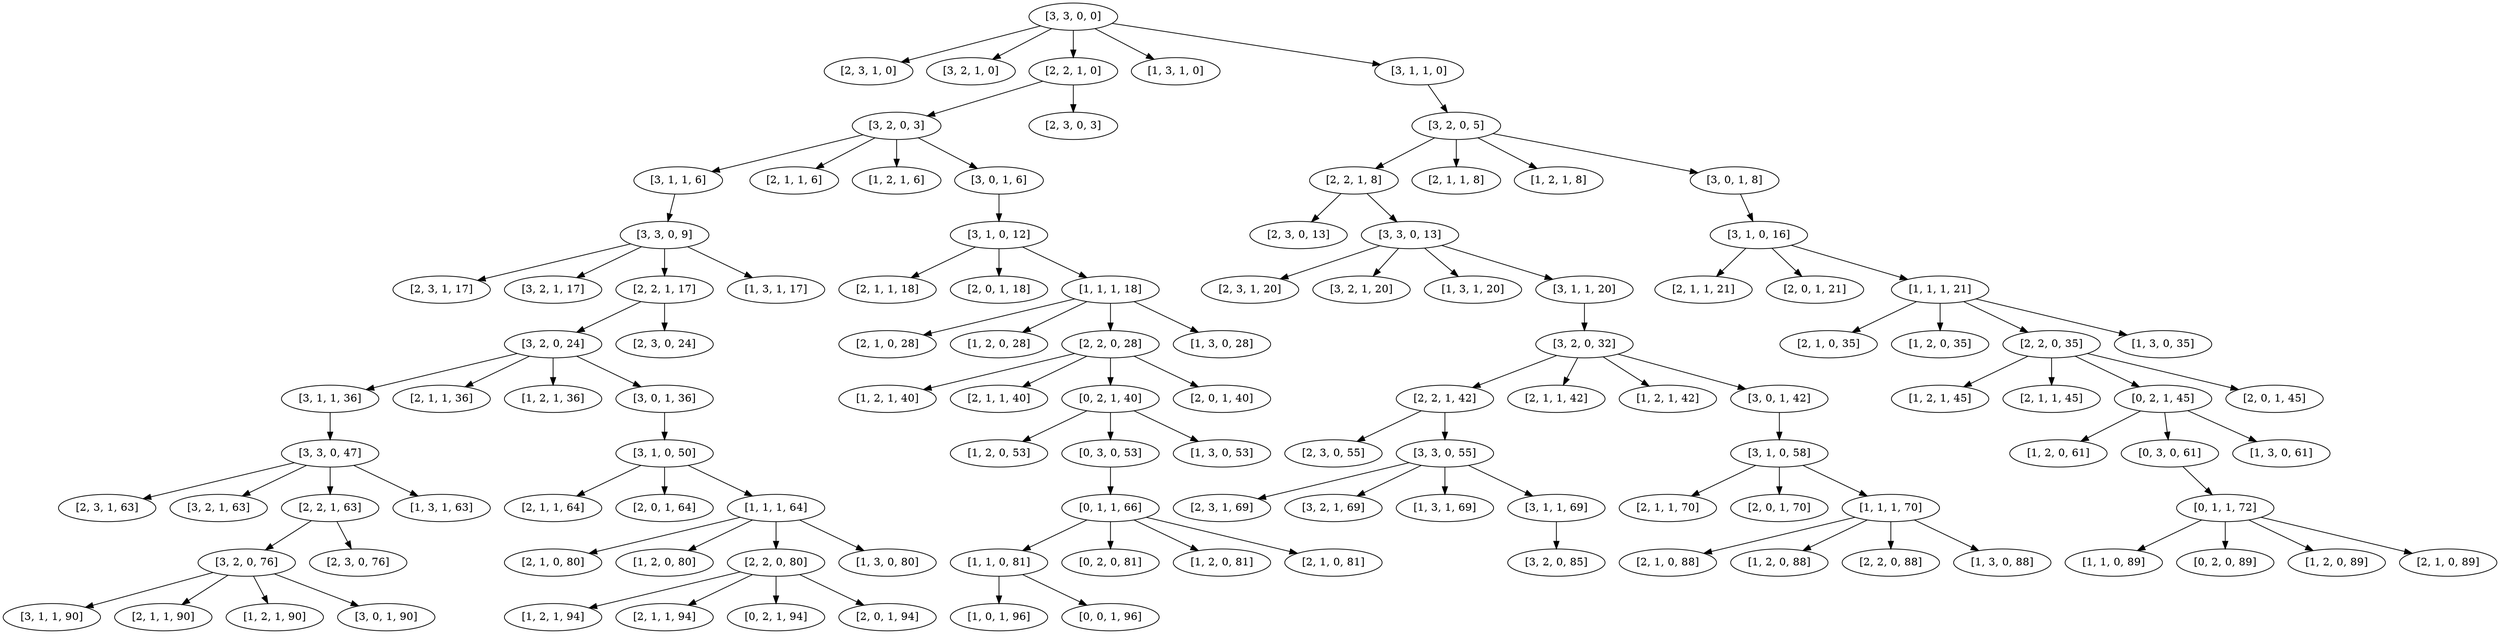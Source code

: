 digraph tree {
    "[3, 3, 0, 0]";
    "[2, 3, 1, 0]";
    "[3, 2, 1, 0]";
    "[2, 2, 1, 0]";
    "[3, 2, 0, 3]";
    "[3, 1, 1, 6]";
    "[3, 3, 0, 9]";
    "[2, 3, 1, 17]";
    "[3, 2, 1, 17]";
    "[2, 2, 1, 17]";
    "[3, 2, 0, 24]";
    "[3, 1, 1, 36]";
    "[3, 3, 0, 47]";
    "[2, 3, 1, 63]";
    "[3, 2, 1, 63]";
    "[2, 2, 1, 63]";
    "[3, 2, 0, 76]";
    "[3, 1, 1, 90]";
    "[2, 1, 1, 90]";
    "[1, 2, 1, 90]";
    "[3, 0, 1, 90]";
    "[2, 3, 0, 76]";
    "[1, 3, 1, 63]";
    "[2, 1, 1, 36]";
    "[1, 2, 1, 36]";
    "[3, 0, 1, 36]";
    "[3, 1, 0, 50]";
    "[2, 1, 1, 64]";
    "[2, 0, 1, 64]";
    "[1, 1, 1, 64]";
    "[2, 1, 0, 80]";
    "[1, 2, 0, 80]";
    "[2, 2, 0, 80]";
    "[1, 2, 1, 94]";
    "[2, 1, 1, 94]";
    "[0, 2, 1, 94]";
    "[2, 0, 1, 94]";
    "[1, 3, 0, 80]";
    "[2, 3, 0, 24]";
    "[1, 3, 1, 17]";
    "[2, 1, 1, 6]";
    "[1, 2, 1, 6]";
    "[3, 0, 1, 6]";
    "[3, 1, 0, 12]";
    "[2, 1, 1, 18]";
    "[2, 0, 1, 18]";
    "[1, 1, 1, 18]";
    "[2, 1, 0, 28]";
    "[1, 2, 0, 28]";
    "[2, 2, 0, 28]";
    "[1, 2, 1, 40]";
    "[2, 1, 1, 40]";
    "[0, 2, 1, 40]";
    "[1, 2, 0, 53]";
    "[0, 3, 0, 53]";
    "[0, 1, 1, 66]";
    "[1, 1, 0, 81]";
    "[1, 0, 1, 96]";
    "[0, 0, 1, 96]";
    "[0, 2, 0, 81]";
    "[1, 2, 0, 81]";
    "[2, 1, 0, 81]";
    "[1, 3, 0, 53]";
    "[2, 0, 1, 40]";
    "[1, 3, 0, 28]";
    "[2, 3, 0, 3]";
    "[1, 3, 1, 0]";
    "[3, 1, 1, 0]";
    "[3, 2, 0, 5]";
    "[2, 2, 1, 8]";
    "[2, 3, 0, 13]";
    "[3, 3, 0, 13]";
    "[2, 3, 1, 20]";
    "[3, 2, 1, 20]";
    "[1, 3, 1, 20]";
    "[3, 1, 1, 20]";
    "[3, 2, 0, 32]";
    "[2, 2, 1, 42]";
    "[2, 3, 0, 55]";
    "[3, 3, 0, 55]";
    "[2, 3, 1, 69]";
    "[3, 2, 1, 69]";
    "[1, 3, 1, 69]";
    "[3, 1, 1, 69]";
    "[3, 2, 0, 85]";
    "[2, 1, 1, 42]";
    "[1, 2, 1, 42]";
    "[3, 0, 1, 42]";
    "[3, 1, 0, 58]";
    "[2, 1, 1, 70]";
    "[2, 0, 1, 70]";
    "[1, 1, 1, 70]";
    "[2, 1, 0, 88]";
    "[1, 2, 0, 88]";
    "[2, 2, 0, 88]";
    "[1, 3, 0, 88]";
    "[2, 1, 1, 8]";
    "[1, 2, 1, 8]";
    "[3, 0, 1, 8]";
    "[3, 1, 0, 16]";
    "[2, 1, 1, 21]";
    "[2, 0, 1, 21]";
    "[1, 1, 1, 21]";
    "[2, 1, 0, 35]";
    "[1, 2, 0, 35]";
    "[2, 2, 0, 35]";
    "[1, 2, 1, 45]";
    "[2, 1, 1, 45]";
    "[0, 2, 1, 45]";
    "[1, 2, 0, 61]";
    "[0, 3, 0, 61]";
    "[0, 1, 1, 72]";
    "[1, 1, 0, 89]";
    "[0, 2, 0, 89]";
    "[1, 2, 0, 89]";
    "[2, 1, 0, 89]";
    "[1, 3, 0, 61]";
    "[2, 0, 1, 45]";
    "[1, 3, 0, 35]";
    "[3, 3, 0, 0]" -> "[2, 3, 1, 0]";
    "[3, 3, 0, 0]" -> "[3, 2, 1, 0]";
    "[3, 3, 0, 0]" -> "[2, 2, 1, 0]";
    "[3, 3, 0, 0]" -> "[1, 3, 1, 0]";
    "[3, 3, 0, 0]" -> "[3, 1, 1, 0]";
    "[2, 2, 1, 0]" -> "[3, 2, 0, 3]";
    "[2, 2, 1, 0]" -> "[2, 3, 0, 3]";
    "[3, 2, 0, 3]" -> "[3, 1, 1, 6]";
    "[3, 2, 0, 3]" -> "[2, 1, 1, 6]";
    "[3, 2, 0, 3]" -> "[1, 2, 1, 6]";
    "[3, 2, 0, 3]" -> "[3, 0, 1, 6]";
    "[3, 1, 1, 6]" -> "[3, 3, 0, 9]";
    "[3, 3, 0, 9]" -> "[2, 3, 1, 17]";
    "[3, 3, 0, 9]" -> "[3, 2, 1, 17]";
    "[3, 3, 0, 9]" -> "[2, 2, 1, 17]";
    "[3, 3, 0, 9]" -> "[1, 3, 1, 17]";
    "[2, 2, 1, 17]" -> "[3, 2, 0, 24]";
    "[2, 2, 1, 17]" -> "[2, 3, 0, 24]";
    "[3, 2, 0, 24]" -> "[3, 1, 1, 36]";
    "[3, 2, 0, 24]" -> "[2, 1, 1, 36]";
    "[3, 2, 0, 24]" -> "[1, 2, 1, 36]";
    "[3, 2, 0, 24]" -> "[3, 0, 1, 36]";
    "[3, 1, 1, 36]" -> "[3, 3, 0, 47]";
    "[3, 3, 0, 47]" -> "[2, 3, 1, 63]";
    "[3, 3, 0, 47]" -> "[3, 2, 1, 63]";
    "[3, 3, 0, 47]" -> "[2, 2, 1, 63]";
    "[3, 3, 0, 47]" -> "[1, 3, 1, 63]";
    "[2, 2, 1, 63]" -> "[3, 2, 0, 76]";
    "[2, 2, 1, 63]" -> "[2, 3, 0, 76]";
    "[3, 2, 0, 76]" -> "[3, 1, 1, 90]";
    "[3, 2, 0, 76]" -> "[2, 1, 1, 90]";
    "[3, 2, 0, 76]" -> "[1, 2, 1, 90]";
    "[3, 2, 0, 76]" -> "[3, 0, 1, 90]";
    "[3, 0, 1, 36]" -> "[3, 1, 0, 50]";
    "[3, 1, 0, 50]" -> "[2, 1, 1, 64]";
    "[3, 1, 0, 50]" -> "[2, 0, 1, 64]";
    "[3, 1, 0, 50]" -> "[1, 1, 1, 64]";
    "[1, 1, 1, 64]" -> "[2, 1, 0, 80]";
    "[1, 1, 1, 64]" -> "[1, 2, 0, 80]";
    "[1, 1, 1, 64]" -> "[2, 2, 0, 80]";
    "[1, 1, 1, 64]" -> "[1, 3, 0, 80]";
    "[2, 2, 0, 80]" -> "[1, 2, 1, 94]";
    "[2, 2, 0, 80]" -> "[2, 1, 1, 94]";
    "[2, 2, 0, 80]" -> "[0, 2, 1, 94]";
    "[2, 2, 0, 80]" -> "[2, 0, 1, 94]";
    "[3, 0, 1, 6]" -> "[3, 1, 0, 12]";
    "[3, 1, 0, 12]" -> "[2, 1, 1, 18]";
    "[3, 1, 0, 12]" -> "[2, 0, 1, 18]";
    "[3, 1, 0, 12]" -> "[1, 1, 1, 18]";
    "[1, 1, 1, 18]" -> "[2, 1, 0, 28]";
    "[1, 1, 1, 18]" -> "[1, 2, 0, 28]";
    "[1, 1, 1, 18]" -> "[2, 2, 0, 28]";
    "[1, 1, 1, 18]" -> "[1, 3, 0, 28]";
    "[2, 2, 0, 28]" -> "[1, 2, 1, 40]";
    "[2, 2, 0, 28]" -> "[2, 1, 1, 40]";
    "[2, 2, 0, 28]" -> "[0, 2, 1, 40]";
    "[2, 2, 0, 28]" -> "[2, 0, 1, 40]";
    "[0, 2, 1, 40]" -> "[1, 2, 0, 53]";
    "[0, 2, 1, 40]" -> "[0, 3, 0, 53]";
    "[0, 2, 1, 40]" -> "[1, 3, 0, 53]";
    "[0, 3, 0, 53]" -> "[0, 1, 1, 66]";
    "[0, 1, 1, 66]" -> "[1, 1, 0, 81]";
    "[0, 1, 1, 66]" -> "[0, 2, 0, 81]";
    "[0, 1, 1, 66]" -> "[1, 2, 0, 81]";
    "[0, 1, 1, 66]" -> "[2, 1, 0, 81]";
    "[1, 1, 0, 81]" -> "[1, 0, 1, 96]";
    "[1, 1, 0, 81]" -> "[0, 0, 1, 96]";
    "[3, 1, 1, 0]" -> "[3, 2, 0, 5]";
    "[3, 2, 0, 5]" -> "[2, 2, 1, 8]";
    "[3, 2, 0, 5]" -> "[2, 1, 1, 8]";
    "[3, 2, 0, 5]" -> "[1, 2, 1, 8]";
    "[3, 2, 0, 5]" -> "[3, 0, 1, 8]";
    "[2, 2, 1, 8]" -> "[2, 3, 0, 13]";
    "[2, 2, 1, 8]" -> "[3, 3, 0, 13]";
    "[3, 3, 0, 13]" -> "[2, 3, 1, 20]";
    "[3, 3, 0, 13]" -> "[3, 2, 1, 20]";
    "[3, 3, 0, 13]" -> "[1, 3, 1, 20]";
    "[3, 3, 0, 13]" -> "[3, 1, 1, 20]";
    "[3, 1, 1, 20]" -> "[3, 2, 0, 32]";
    "[3, 2, 0, 32]" -> "[2, 2, 1, 42]";
    "[3, 2, 0, 32]" -> "[2, 1, 1, 42]";
    "[3, 2, 0, 32]" -> "[1, 2, 1, 42]";
    "[3, 2, 0, 32]" -> "[3, 0, 1, 42]";
    "[2, 2, 1, 42]" -> "[2, 3, 0, 55]";
    "[2, 2, 1, 42]" -> "[3, 3, 0, 55]";
    "[3, 3, 0, 55]" -> "[2, 3, 1, 69]";
    "[3, 3, 0, 55]" -> "[3, 2, 1, 69]";
    "[3, 3, 0, 55]" -> "[1, 3, 1, 69]";
    "[3, 3, 0, 55]" -> "[3, 1, 1, 69]";
    "[3, 1, 1, 69]" -> "[3, 2, 0, 85]";
    "[3, 0, 1, 42]" -> "[3, 1, 0, 58]";
    "[3, 1, 0, 58]" -> "[2, 1, 1, 70]";
    "[3, 1, 0, 58]" -> "[2, 0, 1, 70]";
    "[3, 1, 0, 58]" -> "[1, 1, 1, 70]";
    "[1, 1, 1, 70]" -> "[2, 1, 0, 88]";
    "[1, 1, 1, 70]" -> "[1, 2, 0, 88]";
    "[1, 1, 1, 70]" -> "[2, 2, 0, 88]";
    "[1, 1, 1, 70]" -> "[1, 3, 0, 88]";
    "[3, 0, 1, 8]" -> "[3, 1, 0, 16]";
    "[3, 1, 0, 16]" -> "[2, 1, 1, 21]";
    "[3, 1, 0, 16]" -> "[2, 0, 1, 21]";
    "[3, 1, 0, 16]" -> "[1, 1, 1, 21]";
    "[1, 1, 1, 21]" -> "[2, 1, 0, 35]";
    "[1, 1, 1, 21]" -> "[1, 2, 0, 35]";
    "[1, 1, 1, 21]" -> "[2, 2, 0, 35]";
    "[1, 1, 1, 21]" -> "[1, 3, 0, 35]";
    "[2, 2, 0, 35]" -> "[1, 2, 1, 45]";
    "[2, 2, 0, 35]" -> "[2, 1, 1, 45]";
    "[2, 2, 0, 35]" -> "[0, 2, 1, 45]";
    "[2, 2, 0, 35]" -> "[2, 0, 1, 45]";
    "[0, 2, 1, 45]" -> "[1, 2, 0, 61]";
    "[0, 2, 1, 45]" -> "[0, 3, 0, 61]";
    "[0, 2, 1, 45]" -> "[1, 3, 0, 61]";
    "[0, 3, 0, 61]" -> "[0, 1, 1, 72]";
    "[0, 1, 1, 72]" -> "[1, 1, 0, 89]";
    "[0, 1, 1, 72]" -> "[0, 2, 0, 89]";
    "[0, 1, 1, 72]" -> "[1, 2, 0, 89]";
    "[0, 1, 1, 72]" -> "[2, 1, 0, 89]";
}
